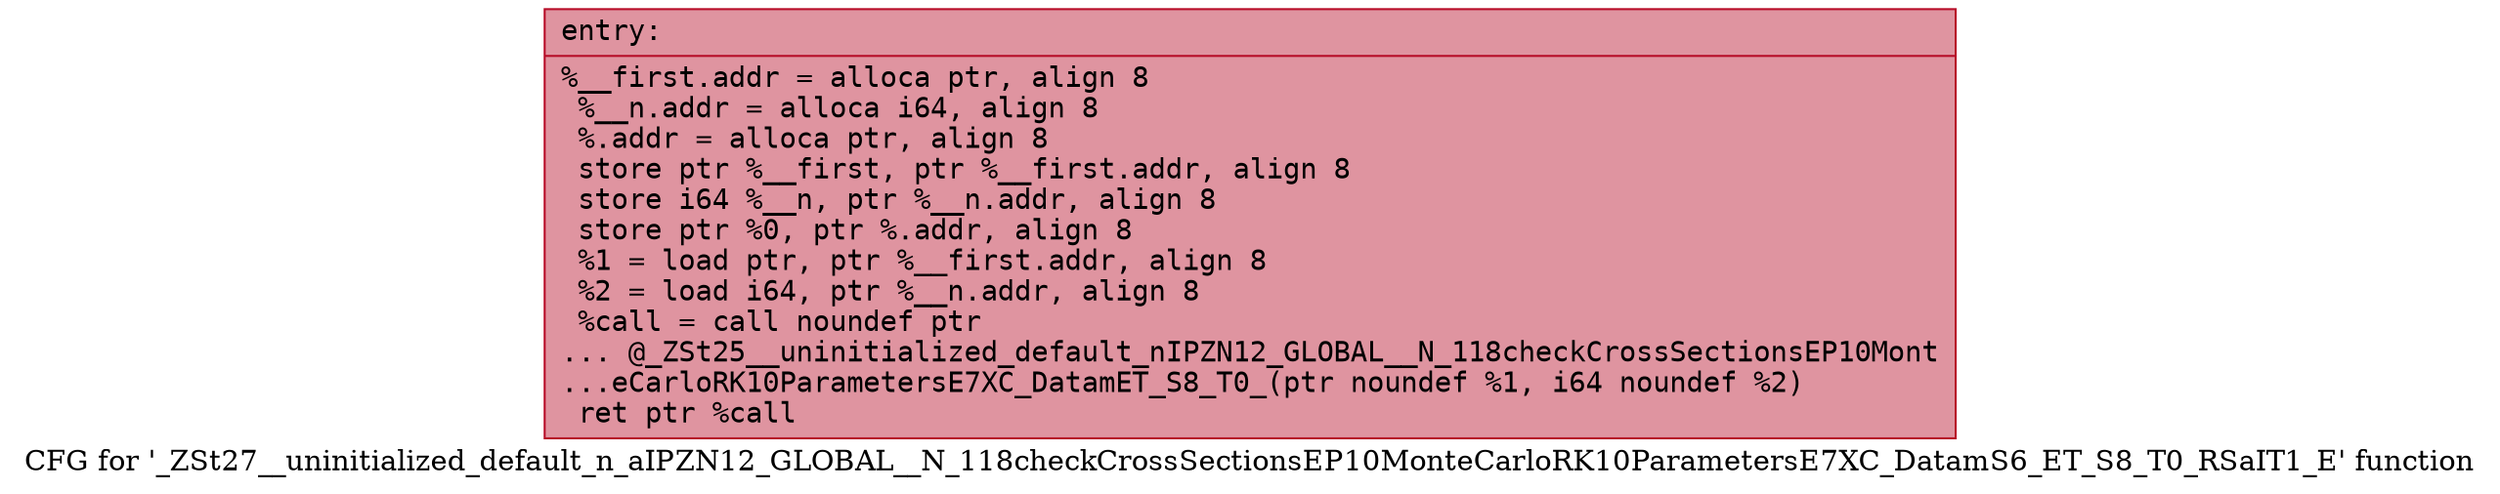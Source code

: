 digraph "CFG for '_ZSt27__uninitialized_default_n_aIPZN12_GLOBAL__N_118checkCrossSectionsEP10MonteCarloRK10ParametersE7XC_DatamS6_ET_S8_T0_RSaIT1_E' function" {
	label="CFG for '_ZSt27__uninitialized_default_n_aIPZN12_GLOBAL__N_118checkCrossSectionsEP10MonteCarloRK10ParametersE7XC_DatamS6_ET_S8_T0_RSaIT1_E' function";

	Node0x55dab4970640 [shape=record,color="#b70d28ff", style=filled, fillcolor="#b70d2870" fontname="Courier",label="{entry:\l|  %__first.addr = alloca ptr, align 8\l  %__n.addr = alloca i64, align 8\l  %.addr = alloca ptr, align 8\l  store ptr %__first, ptr %__first.addr, align 8\l  store i64 %__n, ptr %__n.addr, align 8\l  store ptr %0, ptr %.addr, align 8\l  %1 = load ptr, ptr %__first.addr, align 8\l  %2 = load i64, ptr %__n.addr, align 8\l  %call = call noundef ptr\l... @_ZSt25__uninitialized_default_nIPZN12_GLOBAL__N_118checkCrossSectionsEP10Mont\l...eCarloRK10ParametersE7XC_DatamET_S8_T0_(ptr noundef %1, i64 noundef %2)\l  ret ptr %call\l}"];
}
